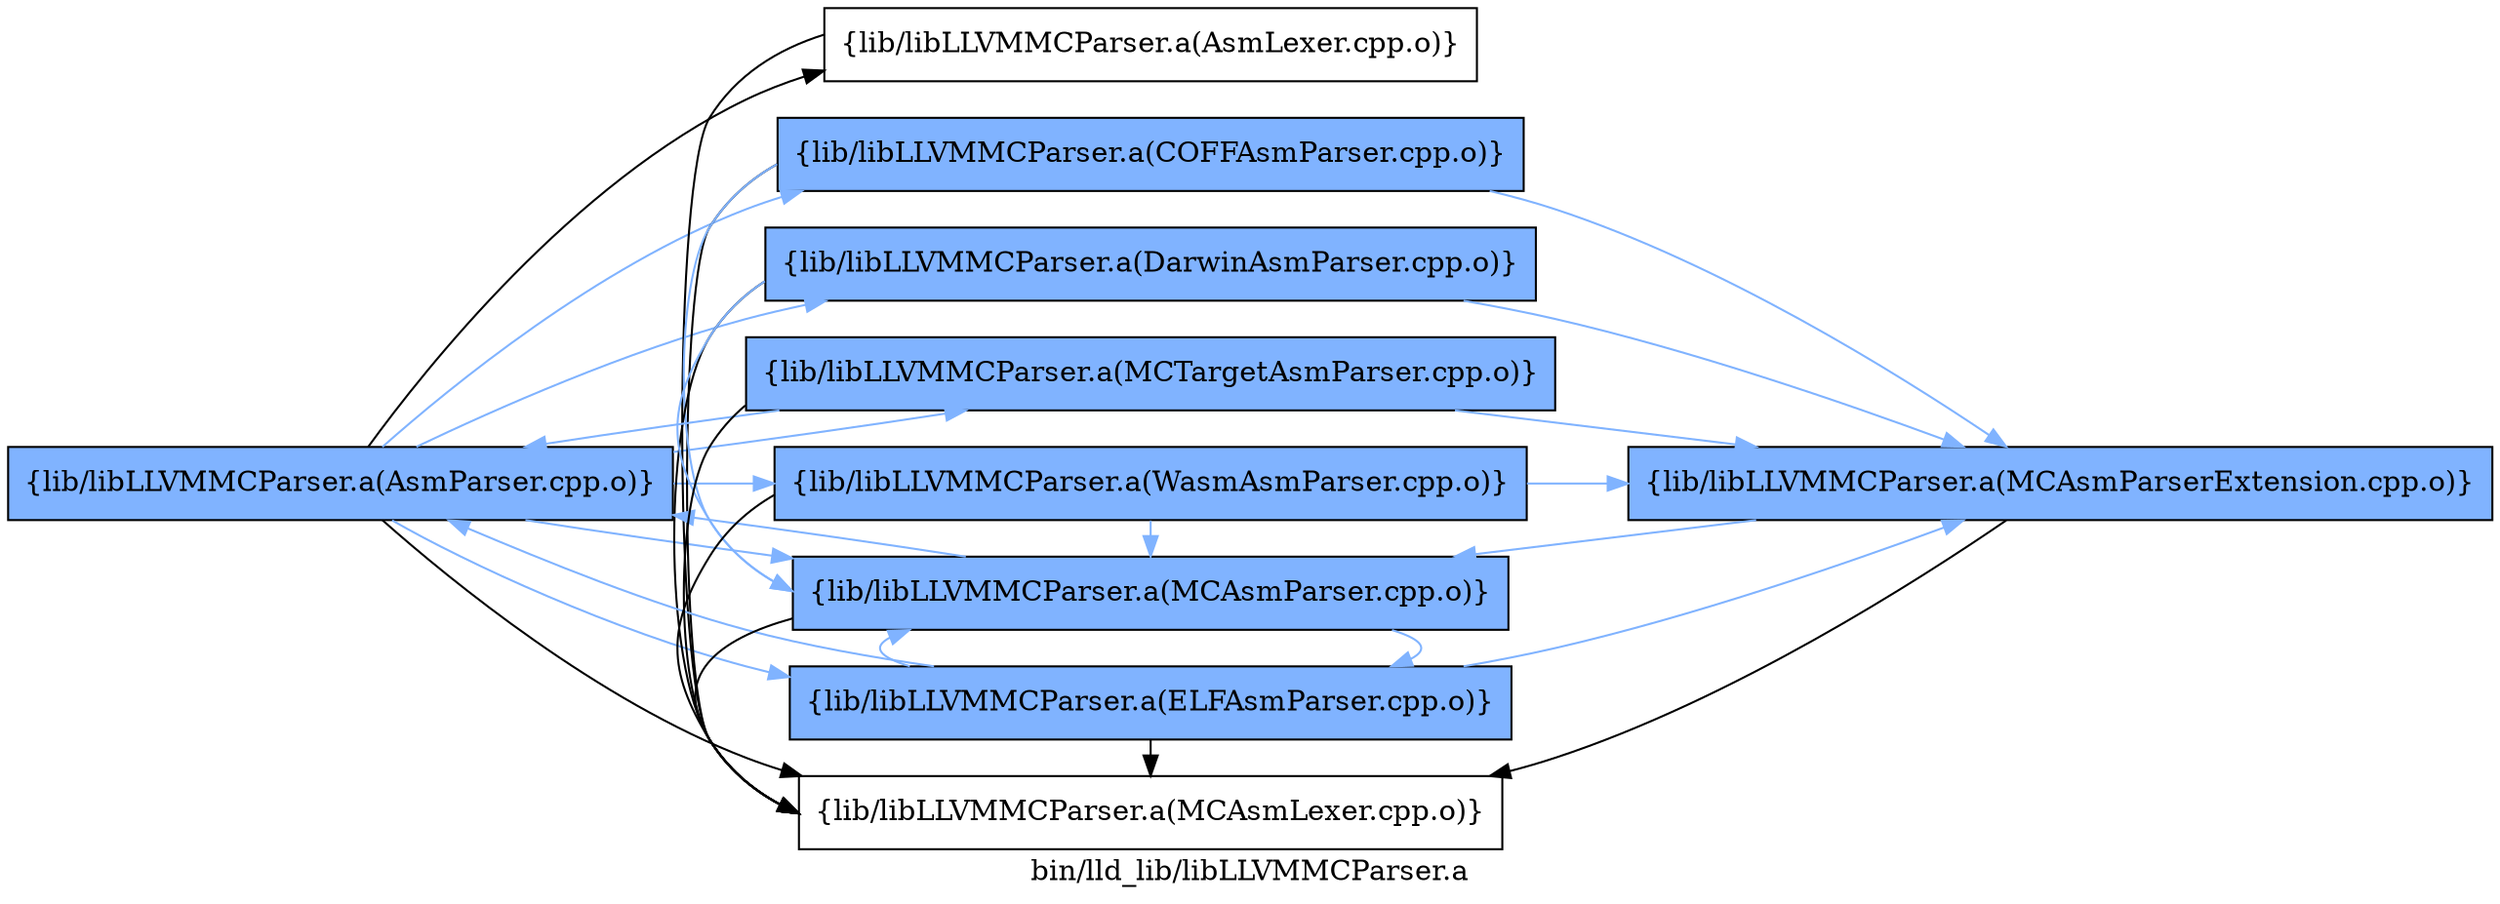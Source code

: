 digraph "bin/lld_lib/libLLVMMCParser.a" {
	label="bin/lld_lib/libLLVMMCParser.a";
	rankdir=LR;
	{ rank=same; Node0x561a2e6935a8;  }
	{ rank=same; Node0x561a2e694098; Node0x561a2e6938c8; Node0x561a2e694778; Node0x561a2e695308; Node0x561a2e696028; Node0x561a2e6958f8; Node0x561a2e6822f8; Node0x561a2e682988;  }

	Node0x561a2e6935a8 [shape=record,shape=box,group=1,style=filled,fillcolor="0.600000 0.5 1",label="{lib/libLLVMMCParser.a(AsmParser.cpp.o)}"];
	Node0x561a2e6935a8 -> Node0x561a2e694098;
	Node0x561a2e6935a8 -> Node0x561a2e6938c8[color="0.600000 0.5 1"];
	Node0x561a2e6935a8 -> Node0x561a2e694778[color="0.600000 0.5 1"];
	Node0x561a2e6935a8 -> Node0x561a2e695308[color="0.600000 0.5 1"];
	Node0x561a2e6935a8 -> Node0x561a2e696028;
	Node0x561a2e6935a8 -> Node0x561a2e6958f8[color="0.600000 0.5 1"];
	Node0x561a2e6935a8 -> Node0x561a2e6822f8[color="0.600000 0.5 1"];
	Node0x561a2e6935a8 -> Node0x561a2e682988[color="0.600000 0.5 1"];
	Node0x561a2e6958f8 [shape=record,shape=box,group=1,style=filled,fillcolor="0.600000 0.5 1",label="{lib/libLLVMMCParser.a(MCAsmParser.cpp.o)}"];
	Node0x561a2e6958f8 -> Node0x561a2e6935a8[color="0.600000 0.5 1"];
	Node0x561a2e6958f8 -> Node0x561a2e695308[color="0.600000 0.5 1"];
	Node0x561a2e6958f8 -> Node0x561a2e696028;
	Node0x561a2e6822f8 [shape=record,shape=box,group=1,style=filled,fillcolor="0.600000 0.5 1",label="{lib/libLLVMMCParser.a(MCTargetAsmParser.cpp.o)}"];
	Node0x561a2e6822f8 -> Node0x561a2e6935a8[color="0.600000 0.5 1"];
	Node0x561a2e6822f8 -> Node0x561a2e696028;
	Node0x561a2e6822f8 -> Node0x561a2e682f78[color="0.600000 0.5 1"];
	Node0x561a2e696028 [shape=record,shape=box,group=0,label="{lib/libLLVMMCParser.a(MCAsmLexer.cpp.o)}"];
	Node0x561a2e682f78 [shape=record,shape=box,group=1,style=filled,fillcolor="0.600000 0.5 1",label="{lib/libLLVMMCParser.a(MCAsmParserExtension.cpp.o)}"];
	Node0x561a2e682f78 -> Node0x561a2e696028;
	Node0x561a2e682f78 -> Node0x561a2e6958f8[color="0.600000 0.5 1"];
	Node0x561a2e694098 [shape=record,shape=box,group=0,label="{lib/libLLVMMCParser.a(AsmLexer.cpp.o)}"];
	Node0x561a2e694098 -> Node0x561a2e696028;
	Node0x561a2e6938c8 [shape=record,shape=box,group=1,style=filled,fillcolor="0.600000 0.5 1",label="{lib/libLLVMMCParser.a(COFFAsmParser.cpp.o)}"];
	Node0x561a2e6938c8 -> Node0x561a2e696028;
	Node0x561a2e6938c8 -> Node0x561a2e6958f8[color="0.600000 0.5 1"];
	Node0x561a2e6938c8 -> Node0x561a2e682f78[color="0.600000 0.5 1"];
	Node0x561a2e694778 [shape=record,shape=box,group=1,style=filled,fillcolor="0.600000 0.5 1",label="{lib/libLLVMMCParser.a(DarwinAsmParser.cpp.o)}"];
	Node0x561a2e694778 -> Node0x561a2e696028;
	Node0x561a2e694778 -> Node0x561a2e6958f8[color="0.600000 0.5 1"];
	Node0x561a2e694778 -> Node0x561a2e682f78[color="0.600000 0.5 1"];
	Node0x561a2e695308 [shape=record,shape=box,group=1,style=filled,fillcolor="0.600000 0.5 1",label="{lib/libLLVMMCParser.a(ELFAsmParser.cpp.o)}"];
	Node0x561a2e695308 -> Node0x561a2e6935a8[color="0.600000 0.5 1"];
	Node0x561a2e695308 -> Node0x561a2e696028;
	Node0x561a2e695308 -> Node0x561a2e6958f8[color="0.600000 0.5 1"];
	Node0x561a2e695308 -> Node0x561a2e682f78[color="0.600000 0.5 1"];
	Node0x561a2e682988 [shape=record,shape=box,group=1,style=filled,fillcolor="0.600000 0.5 1",label="{lib/libLLVMMCParser.a(WasmAsmParser.cpp.o)}"];
	Node0x561a2e682988 -> Node0x561a2e696028;
	Node0x561a2e682988 -> Node0x561a2e6958f8[color="0.600000 0.5 1"];
	Node0x561a2e682988 -> Node0x561a2e682f78[color="0.600000 0.5 1"];
}
